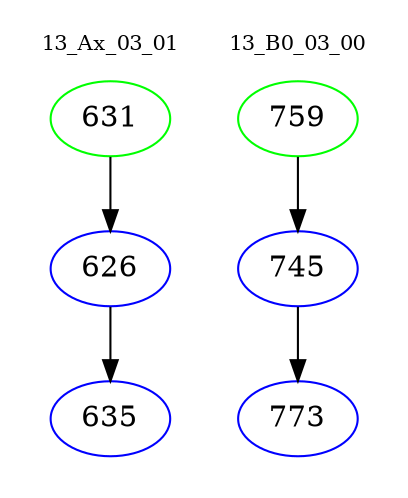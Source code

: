 digraph{
subgraph cluster_0 {
color = white
label = "13_Ax_03_01";
fontsize=10;
T0_631 [label="631", color="green"]
T0_631 -> T0_626 [color="black"]
T0_626 [label="626", color="blue"]
T0_626 -> T0_635 [color="black"]
T0_635 [label="635", color="blue"]
}
subgraph cluster_1 {
color = white
label = "13_B0_03_00";
fontsize=10;
T1_759 [label="759", color="green"]
T1_759 -> T1_745 [color="black"]
T1_745 [label="745", color="blue"]
T1_745 -> T1_773 [color="black"]
T1_773 [label="773", color="blue"]
}
}
